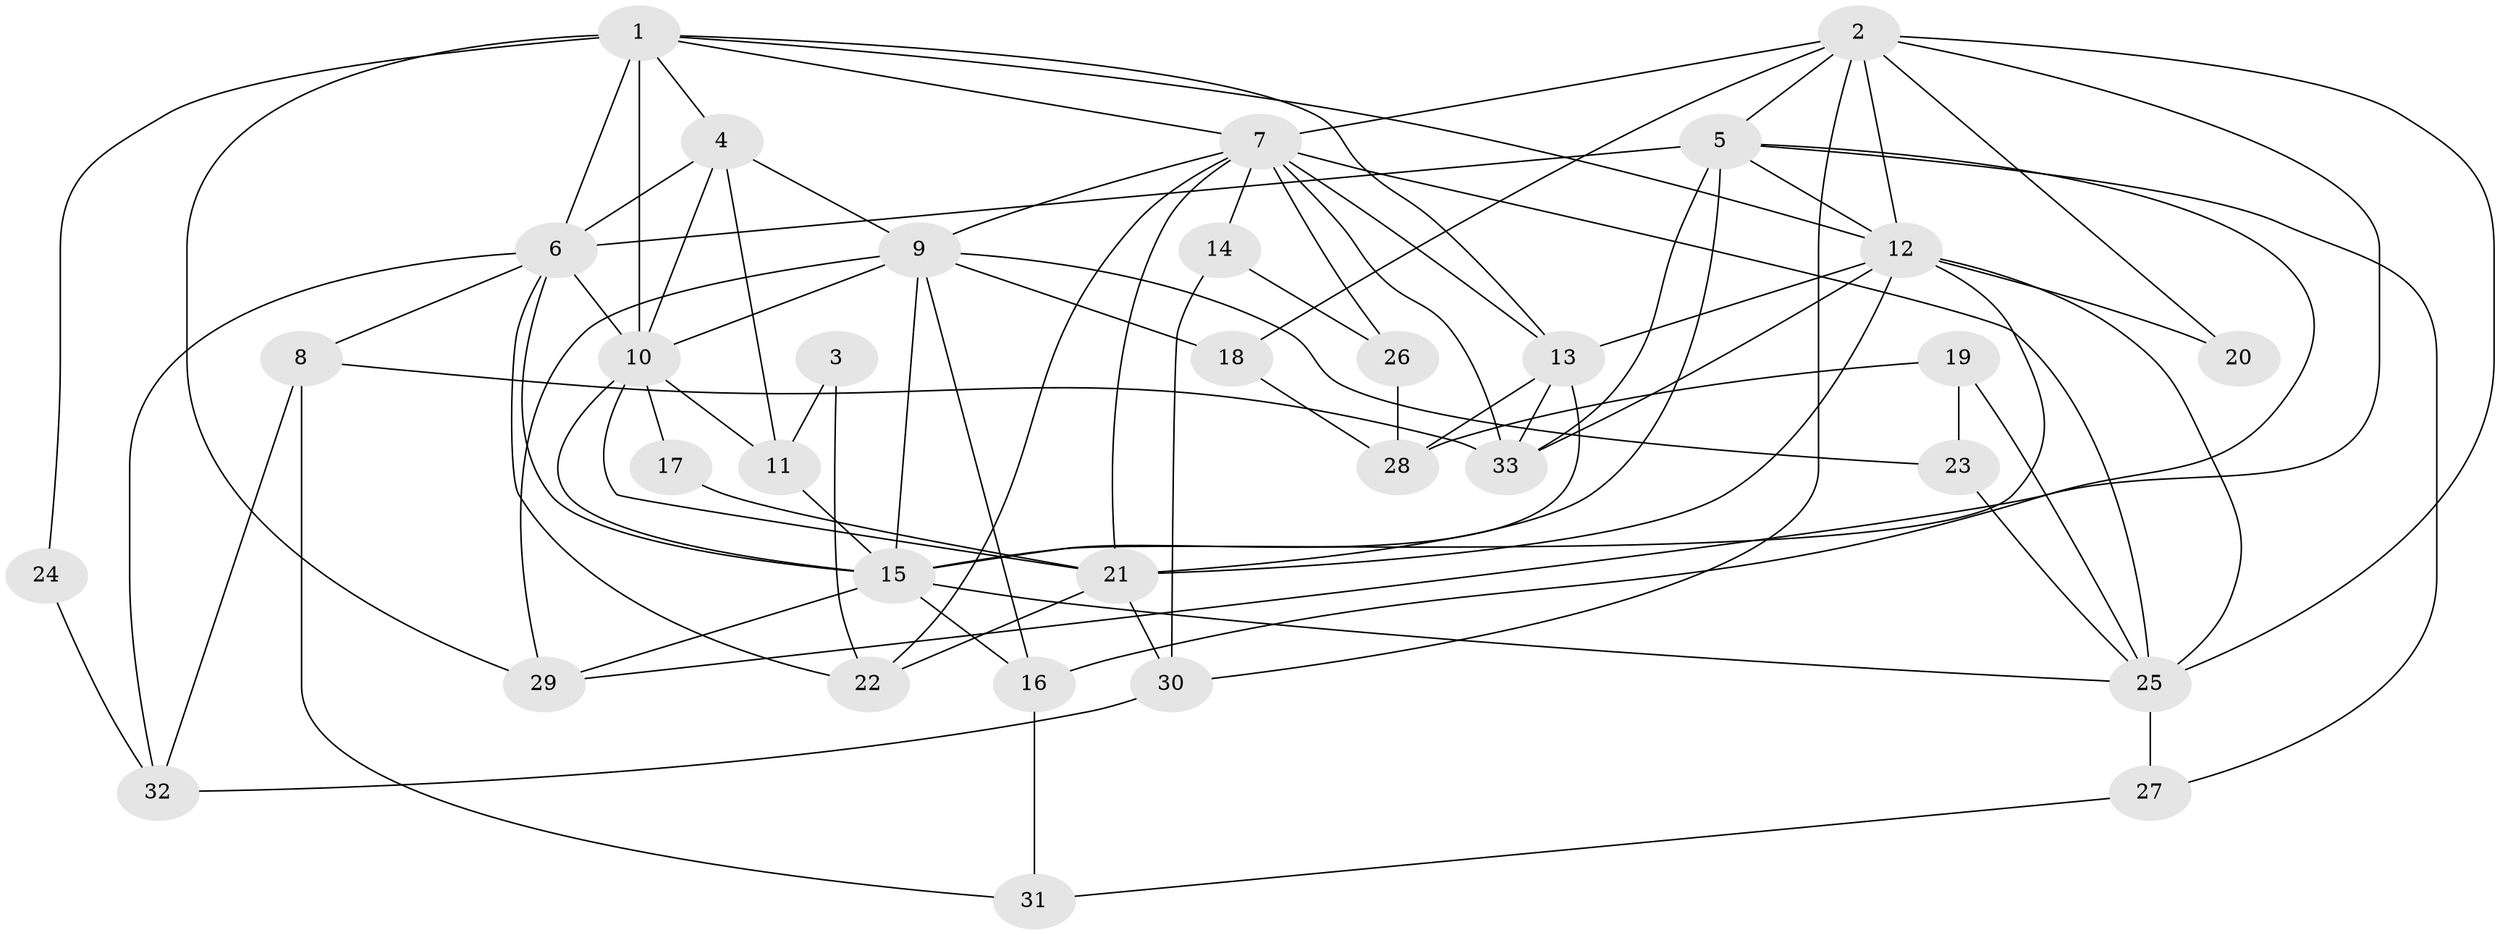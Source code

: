 // original degree distribution, {4: 0.22727272727272727, 6: 0.12121212121212122, 2: 0.10606060606060606, 5: 0.12121212121212122, 3: 0.36363636363636365, 7: 0.045454545454545456, 9: 0.015151515151515152}
// Generated by graph-tools (version 1.1) at 2025/36/03/09/25 02:36:06]
// undirected, 33 vertices, 83 edges
graph export_dot {
graph [start="1"]
  node [color=gray90,style=filled];
  1;
  2;
  3;
  4;
  5;
  6;
  7;
  8;
  9;
  10;
  11;
  12;
  13;
  14;
  15;
  16;
  17;
  18;
  19;
  20;
  21;
  22;
  23;
  24;
  25;
  26;
  27;
  28;
  29;
  30;
  31;
  32;
  33;
  1 -- 4 [weight=1.0];
  1 -- 6 [weight=1.0];
  1 -- 7 [weight=1.0];
  1 -- 10 [weight=2.0];
  1 -- 12 [weight=1.0];
  1 -- 13 [weight=1.0];
  1 -- 24 [weight=1.0];
  1 -- 29 [weight=1.0];
  2 -- 5 [weight=2.0];
  2 -- 7 [weight=1.0];
  2 -- 12 [weight=1.0];
  2 -- 18 [weight=1.0];
  2 -- 20 [weight=2.0];
  2 -- 25 [weight=1.0];
  2 -- 29 [weight=1.0];
  2 -- 30 [weight=1.0];
  3 -- 11 [weight=1.0];
  3 -- 22 [weight=1.0];
  4 -- 6 [weight=1.0];
  4 -- 9 [weight=1.0];
  4 -- 10 [weight=1.0];
  4 -- 11 [weight=1.0];
  5 -- 6 [weight=3.0];
  5 -- 12 [weight=2.0];
  5 -- 16 [weight=1.0];
  5 -- 21 [weight=2.0];
  5 -- 27 [weight=1.0];
  5 -- 33 [weight=1.0];
  6 -- 8 [weight=1.0];
  6 -- 10 [weight=2.0];
  6 -- 15 [weight=1.0];
  6 -- 22 [weight=1.0];
  6 -- 32 [weight=1.0];
  7 -- 9 [weight=1.0];
  7 -- 13 [weight=1.0];
  7 -- 14 [weight=1.0];
  7 -- 21 [weight=1.0];
  7 -- 22 [weight=1.0];
  7 -- 25 [weight=1.0];
  7 -- 26 [weight=1.0];
  7 -- 33 [weight=1.0];
  8 -- 31 [weight=1.0];
  8 -- 32 [weight=1.0];
  8 -- 33 [weight=1.0];
  9 -- 10 [weight=1.0];
  9 -- 15 [weight=2.0];
  9 -- 16 [weight=2.0];
  9 -- 18 [weight=1.0];
  9 -- 23 [weight=1.0];
  9 -- 29 [weight=1.0];
  10 -- 11 [weight=1.0];
  10 -- 15 [weight=1.0];
  10 -- 17 [weight=1.0];
  10 -- 21 [weight=2.0];
  11 -- 15 [weight=1.0];
  12 -- 13 [weight=2.0];
  12 -- 15 [weight=2.0];
  12 -- 20 [weight=1.0];
  12 -- 21 [weight=1.0];
  12 -- 25 [weight=1.0];
  12 -- 33 [weight=1.0];
  13 -- 15 [weight=1.0];
  13 -- 28 [weight=1.0];
  13 -- 33 [weight=1.0];
  14 -- 26 [weight=1.0];
  14 -- 30 [weight=1.0];
  15 -- 16 [weight=1.0];
  15 -- 25 [weight=1.0];
  15 -- 29 [weight=1.0];
  16 -- 31 [weight=1.0];
  17 -- 21 [weight=1.0];
  18 -- 28 [weight=1.0];
  19 -- 23 [weight=1.0];
  19 -- 25 [weight=1.0];
  19 -- 28 [weight=1.0];
  21 -- 22 [weight=1.0];
  21 -- 30 [weight=1.0];
  23 -- 25 [weight=1.0];
  24 -- 32 [weight=1.0];
  25 -- 27 [weight=1.0];
  26 -- 28 [weight=1.0];
  27 -- 31 [weight=1.0];
  30 -- 32 [weight=1.0];
}
